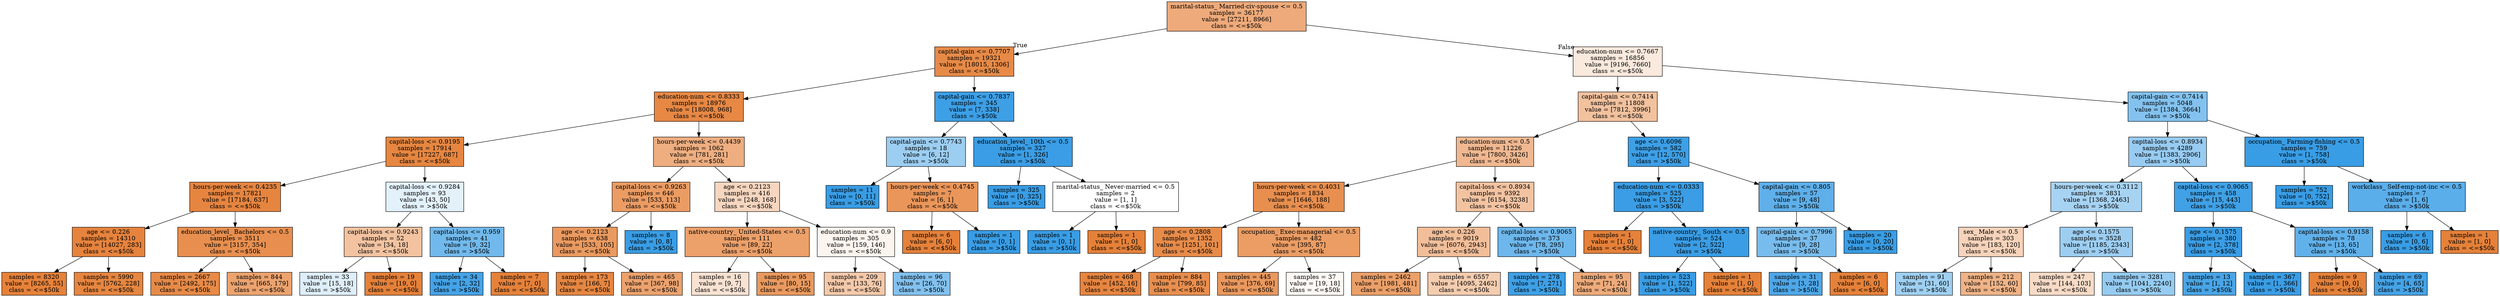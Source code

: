 digraph Tree {
node [shape=box, style="filled", color="black"] ;
0 [label="marital-status_ Married-civ-spouse <= 0.5\nsamples = 36177\nvalue = [27211, 8966]\nclass = <=$50k", fillcolor="#e58139ab"] ;
1 [label="capital-gain <= 0.7707\nsamples = 19321\nvalue = [18015, 1306]\nclass = <=$50k", fillcolor="#e58139ed"] ;
0 -> 1 [labeldistance=2.5, labelangle=45, headlabel="True"] ;
2 [label="education-num <= 0.8333\nsamples = 18976\nvalue = [18008, 968]\nclass = <=$50k", fillcolor="#e58139f1"] ;
1 -> 2 ;
3 [label="capital-loss <= 0.9195\nsamples = 17914\nvalue = [17227, 687]\nclass = <=$50k", fillcolor="#e58139f5"] ;
2 -> 3 ;
4 [label="hours-per-week <= 0.4235\nsamples = 17821\nvalue = [17184, 637]\nclass = <=$50k", fillcolor="#e58139f6"] ;
3 -> 4 ;
5 [label="age <= 0.226\nsamples = 14310\nvalue = [14027, 283]\nclass = <=$50k", fillcolor="#e58139fa"] ;
4 -> 5 ;
6 [label="samples = 8320\nvalue = [8265, 55]\nclass = <=$50k", fillcolor="#e58139fd"] ;
5 -> 6 ;
7 [label="samples = 5990\nvalue = [5762, 228]\nclass = <=$50k", fillcolor="#e58139f5"] ;
5 -> 7 ;
8 [label="education_level_ Bachelors <= 0.5\nsamples = 3511\nvalue = [3157, 354]\nclass = <=$50k", fillcolor="#e58139e2"] ;
4 -> 8 ;
9 [label="samples = 2667\nvalue = [2492, 175]\nclass = <=$50k", fillcolor="#e58139ed"] ;
8 -> 9 ;
10 [label="samples = 844\nvalue = [665, 179]\nclass = <=$50k", fillcolor="#e58139ba"] ;
8 -> 10 ;
11 [label="capital-loss <= 0.9284\nsamples = 93\nvalue = [43, 50]\nclass = >$50k", fillcolor="#399de524"] ;
3 -> 11 ;
12 [label="capital-loss <= 0.9243\nsamples = 52\nvalue = [34, 18]\nclass = <=$50k", fillcolor="#e5813978"] ;
11 -> 12 ;
13 [label="samples = 33\nvalue = [15, 18]\nclass = >$50k", fillcolor="#399de52a"] ;
12 -> 13 ;
14 [label="samples = 19\nvalue = [19, 0]\nclass = <=$50k", fillcolor="#e58139ff"] ;
12 -> 14 ;
15 [label="capital-loss <= 0.959\nsamples = 41\nvalue = [9, 32]\nclass = >$50k", fillcolor="#399de5b7"] ;
11 -> 15 ;
16 [label="samples = 34\nvalue = [2, 32]\nclass = >$50k", fillcolor="#399de5ef"] ;
15 -> 16 ;
17 [label="samples = 7\nvalue = [7, 0]\nclass = <=$50k", fillcolor="#e58139ff"] ;
15 -> 17 ;
18 [label="hours-per-week <= 0.4439\nsamples = 1062\nvalue = [781, 281]\nclass = <=$50k", fillcolor="#e58139a3"] ;
2 -> 18 ;
19 [label="capital-loss <= 0.9263\nsamples = 646\nvalue = [533, 113]\nclass = <=$50k", fillcolor="#e58139c9"] ;
18 -> 19 ;
20 [label="age <= 0.2123\nsamples = 638\nvalue = [533, 105]\nclass = <=$50k", fillcolor="#e58139cd"] ;
19 -> 20 ;
21 [label="samples = 173\nvalue = [166, 7]\nclass = <=$50k", fillcolor="#e58139f4"] ;
20 -> 21 ;
22 [label="samples = 465\nvalue = [367, 98]\nclass = <=$50k", fillcolor="#e58139bb"] ;
20 -> 22 ;
23 [label="samples = 8\nvalue = [0, 8]\nclass = >$50k", fillcolor="#399de5ff"] ;
19 -> 23 ;
24 [label="age <= 0.2123\nsamples = 416\nvalue = [248, 168]\nclass = <=$50k", fillcolor="#e5813952"] ;
18 -> 24 ;
25 [label="native-country_ United-States <= 0.5\nsamples = 111\nvalue = [89, 22]\nclass = <=$50k", fillcolor="#e58139c0"] ;
24 -> 25 ;
26 [label="samples = 16\nvalue = [9, 7]\nclass = <=$50k", fillcolor="#e5813939"] ;
25 -> 26 ;
27 [label="samples = 95\nvalue = [80, 15]\nclass = <=$50k", fillcolor="#e58139cf"] ;
25 -> 27 ;
28 [label="education-num <= 0.9\nsamples = 305\nvalue = [159, 146]\nclass = <=$50k", fillcolor="#e5813915"] ;
24 -> 28 ;
29 [label="samples = 209\nvalue = [133, 76]\nclass = <=$50k", fillcolor="#e581396d"] ;
28 -> 29 ;
30 [label="samples = 96\nvalue = [26, 70]\nclass = >$50k", fillcolor="#399de5a0"] ;
28 -> 30 ;
31 [label="capital-gain <= 0.7837\nsamples = 345\nvalue = [7, 338]\nclass = >$50k", fillcolor="#399de5fa"] ;
1 -> 31 ;
32 [label="capital-gain <= 0.7743\nsamples = 18\nvalue = [6, 12]\nclass = >$50k", fillcolor="#399de57f"] ;
31 -> 32 ;
33 [label="samples = 11\nvalue = [0, 11]\nclass = >$50k", fillcolor="#399de5ff"] ;
32 -> 33 ;
34 [label="hours-per-week <= 0.4745\nsamples = 7\nvalue = [6, 1]\nclass = <=$50k", fillcolor="#e58139d4"] ;
32 -> 34 ;
35 [label="samples = 6\nvalue = [6, 0]\nclass = <=$50k", fillcolor="#e58139ff"] ;
34 -> 35 ;
36 [label="samples = 1\nvalue = [0, 1]\nclass = >$50k", fillcolor="#399de5ff"] ;
34 -> 36 ;
37 [label="education_level_ 10th <= 0.5\nsamples = 327\nvalue = [1, 326]\nclass = >$50k", fillcolor="#399de5fe"] ;
31 -> 37 ;
38 [label="samples = 325\nvalue = [0, 325]\nclass = >$50k", fillcolor="#399de5ff"] ;
37 -> 38 ;
39 [label="marital-status_ Never-married <= 0.5\nsamples = 2\nvalue = [1, 1]\nclass = <=$50k", fillcolor="#e5813900"] ;
37 -> 39 ;
40 [label="samples = 1\nvalue = [0, 1]\nclass = >$50k", fillcolor="#399de5ff"] ;
39 -> 40 ;
41 [label="samples = 1\nvalue = [1, 0]\nclass = <=$50k", fillcolor="#e58139ff"] ;
39 -> 41 ;
42 [label="education-num <= 0.7667\nsamples = 16856\nvalue = [9196, 7660]\nclass = <=$50k", fillcolor="#e581392b"] ;
0 -> 42 [labeldistance=2.5, labelangle=-45, headlabel="False"] ;
43 [label="capital-gain <= 0.7414\nsamples = 11808\nvalue = [7812, 3996]\nclass = <=$50k", fillcolor="#e581397d"] ;
42 -> 43 ;
44 [label="education-num <= 0.5\nsamples = 11226\nvalue = [7800, 3426]\nclass = <=$50k", fillcolor="#e581398f"] ;
43 -> 44 ;
45 [label="hours-per-week <= 0.4031\nsamples = 1834\nvalue = [1646, 188]\nclass = <=$50k", fillcolor="#e58139e2"] ;
44 -> 45 ;
46 [label="age <= 0.2808\nsamples = 1352\nvalue = [1251, 101]\nclass = <=$50k", fillcolor="#e58139ea"] ;
45 -> 46 ;
47 [label="samples = 468\nvalue = [452, 16]\nclass = <=$50k", fillcolor="#e58139f6"] ;
46 -> 47 ;
48 [label="samples = 884\nvalue = [799, 85]\nclass = <=$50k", fillcolor="#e58139e4"] ;
46 -> 48 ;
49 [label="occupation_ Exec-managerial <= 0.5\nsamples = 482\nvalue = [395, 87]\nclass = <=$50k", fillcolor="#e58139c7"] ;
45 -> 49 ;
50 [label="samples = 445\nvalue = [376, 69]\nclass = <=$50k", fillcolor="#e58139d0"] ;
49 -> 50 ;
51 [label="samples = 37\nvalue = [19, 18]\nclass = <=$50k", fillcolor="#e581390d"] ;
49 -> 51 ;
52 [label="capital-loss <= 0.8934\nsamples = 9392\nvalue = [6154, 3238]\nclass = <=$50k", fillcolor="#e5813979"] ;
44 -> 52 ;
53 [label="age <= 0.226\nsamples = 9019\nvalue = [6076, 2943]\nclass = <=$50k", fillcolor="#e5813983"] ;
52 -> 53 ;
54 [label="samples = 2462\nvalue = [1981, 481]\nclass = <=$50k", fillcolor="#e58139c1"] ;
53 -> 54 ;
55 [label="samples = 6557\nvalue = [4095, 2462]\nclass = <=$50k", fillcolor="#e5813966"] ;
53 -> 55 ;
56 [label="capital-loss <= 0.9065\nsamples = 373\nvalue = [78, 295]\nclass = >$50k", fillcolor="#399de5bc"] ;
52 -> 56 ;
57 [label="samples = 278\nvalue = [7, 271]\nclass = >$50k", fillcolor="#399de5f8"] ;
56 -> 57 ;
58 [label="samples = 95\nvalue = [71, 24]\nclass = <=$50k", fillcolor="#e58139a9"] ;
56 -> 58 ;
59 [label="age <= 0.6096\nsamples = 582\nvalue = [12, 570]\nclass = >$50k", fillcolor="#399de5fa"] ;
43 -> 59 ;
60 [label="education-num <= 0.0333\nsamples = 525\nvalue = [3, 522]\nclass = >$50k", fillcolor="#399de5fe"] ;
59 -> 60 ;
61 [label="samples = 1\nvalue = [1, 0]\nclass = <=$50k", fillcolor="#e58139ff"] ;
60 -> 61 ;
62 [label="native-country_ South <= 0.5\nsamples = 524\nvalue = [2, 522]\nclass = >$50k", fillcolor="#399de5fe"] ;
60 -> 62 ;
63 [label="samples = 523\nvalue = [1, 522]\nclass = >$50k", fillcolor="#399de5ff"] ;
62 -> 63 ;
64 [label="samples = 1\nvalue = [1, 0]\nclass = <=$50k", fillcolor="#e58139ff"] ;
62 -> 64 ;
65 [label="capital-gain <= 0.805\nsamples = 57\nvalue = [9, 48]\nclass = >$50k", fillcolor="#399de5cf"] ;
59 -> 65 ;
66 [label="capital-gain <= 0.7996\nsamples = 37\nvalue = [9, 28]\nclass = >$50k", fillcolor="#399de5ad"] ;
65 -> 66 ;
67 [label="samples = 31\nvalue = [3, 28]\nclass = >$50k", fillcolor="#399de5e4"] ;
66 -> 67 ;
68 [label="samples = 6\nvalue = [6, 0]\nclass = <=$50k", fillcolor="#e58139ff"] ;
66 -> 68 ;
69 [label="samples = 20\nvalue = [0, 20]\nclass = >$50k", fillcolor="#399de5ff"] ;
65 -> 69 ;
70 [label="capital-gain <= 0.7414\nsamples = 5048\nvalue = [1384, 3664]\nclass = >$50k", fillcolor="#399de59f"] ;
42 -> 70 ;
71 [label="capital-loss <= 0.8934\nsamples = 4289\nvalue = [1383, 2906]\nclass = >$50k", fillcolor="#399de586"] ;
70 -> 71 ;
72 [label="hours-per-week <= 0.3112\nsamples = 3831\nvalue = [1368, 2463]\nclass = >$50k", fillcolor="#399de571"] ;
71 -> 72 ;
73 [label="sex_ Male <= 0.5\nsamples = 303\nvalue = [183, 120]\nclass = <=$50k", fillcolor="#e5813958"] ;
72 -> 73 ;
74 [label="samples = 91\nvalue = [31, 60]\nclass = >$50k", fillcolor="#399de57b"] ;
73 -> 74 ;
75 [label="samples = 212\nvalue = [152, 60]\nclass = <=$50k", fillcolor="#e581399a"] ;
73 -> 75 ;
76 [label="age <= 0.1575\nsamples = 3528\nvalue = [1185, 2343]\nclass = >$50k", fillcolor="#399de57e"] ;
72 -> 76 ;
77 [label="samples = 247\nvalue = [144, 103]\nclass = <=$50k", fillcolor="#e5813949"] ;
76 -> 77 ;
78 [label="samples = 3281\nvalue = [1041, 2240]\nclass = >$50k", fillcolor="#399de588"] ;
76 -> 78 ;
79 [label="capital-loss <= 0.9065\nsamples = 458\nvalue = [15, 443]\nclass = >$50k", fillcolor="#399de5f6"] ;
71 -> 79 ;
80 [label="age <= 0.1575\nsamples = 380\nvalue = [2, 378]\nclass = >$50k", fillcolor="#399de5fe"] ;
79 -> 80 ;
81 [label="samples = 13\nvalue = [1, 12]\nclass = >$50k", fillcolor="#399de5ea"] ;
80 -> 81 ;
82 [label="samples = 367\nvalue = [1, 366]\nclass = >$50k", fillcolor="#399de5fe"] ;
80 -> 82 ;
83 [label="capital-loss <= 0.9158\nsamples = 78\nvalue = [13, 65]\nclass = >$50k", fillcolor="#399de5cc"] ;
79 -> 83 ;
84 [label="samples = 9\nvalue = [9, 0]\nclass = <=$50k", fillcolor="#e58139ff"] ;
83 -> 84 ;
85 [label="samples = 69\nvalue = [4, 65]\nclass = >$50k", fillcolor="#399de5ef"] ;
83 -> 85 ;
86 [label="occupation_ Farming-fishing <= 0.5\nsamples = 759\nvalue = [1, 758]\nclass = >$50k", fillcolor="#399de5ff"] ;
70 -> 86 ;
87 [label="samples = 752\nvalue = [0, 752]\nclass = >$50k", fillcolor="#399de5ff"] ;
86 -> 87 ;
88 [label="workclass_ Self-emp-not-inc <= 0.5\nsamples = 7\nvalue = [1, 6]\nclass = >$50k", fillcolor="#399de5d4"] ;
86 -> 88 ;
89 [label="samples = 6\nvalue = [0, 6]\nclass = >$50k", fillcolor="#399de5ff"] ;
88 -> 89 ;
90 [label="samples = 1\nvalue = [1, 0]\nclass = <=$50k", fillcolor="#e58139ff"] ;
88 -> 90 ;
}